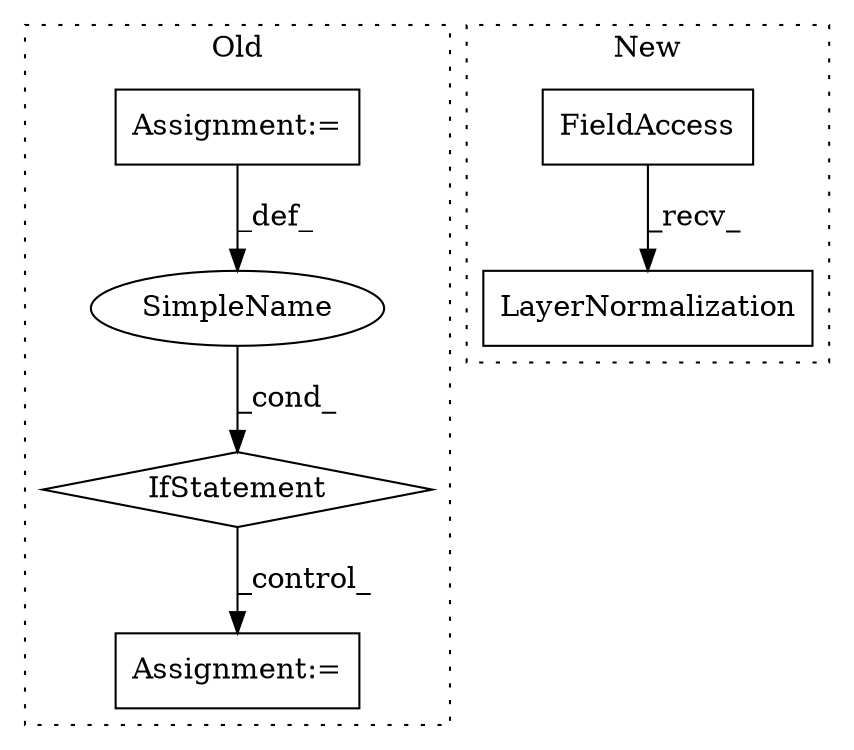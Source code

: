 digraph G {
subgraph cluster0 {
1 [label="IfStatement" a="25" s="37635,37651" l="4,2" shape="diamond"];
4 [label="SimpleName" a="42" s="" l="" shape="ellipse"];
5 [label="Assignment:=" a="7" s="37665" l="1" shape="box"];
6 [label="Assignment:=" a="7" s="37589" l="4" shape="box"];
label = "Old";
style="dotted";
}
subgraph cluster1 {
2 [label="LayerNormalization" a="32" s="37290,37315" l="19,1" shape="box"];
3 [label="FieldAccess" a="22" s="37266" l="23" shape="box"];
label = "New";
style="dotted";
}
1 -> 5 [label="_control_"];
3 -> 2 [label="_recv_"];
4 -> 1 [label="_cond_"];
6 -> 4 [label="_def_"];
}